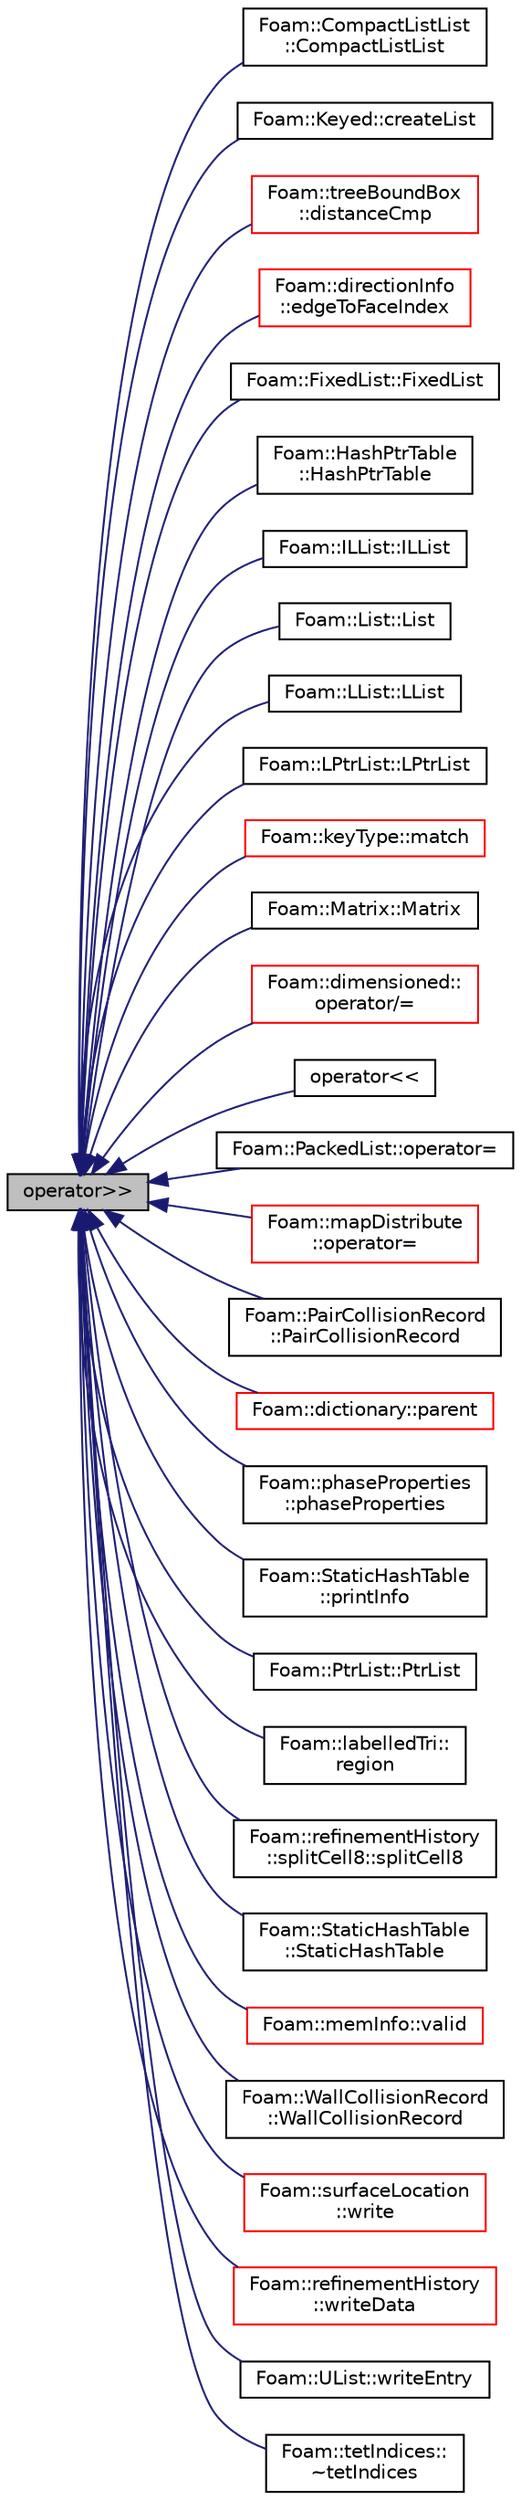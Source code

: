 digraph "operator&gt;&gt;"
{
  bgcolor="transparent";
  edge [fontname="Helvetica",fontsize="10",labelfontname="Helvetica",labelfontsize="10"];
  node [fontname="Helvetica",fontsize="10",shape=record];
  rankdir="LR";
  Node1 [label="operator\>\>",height=0.2,width=0.4,color="black", fillcolor="grey75", style="filled", fontcolor="black"];
  Node1 -> Node2 [dir="back",color="midnightblue",fontsize="10",style="solid",fontname="Helvetica"];
  Node2 [label="Foam::CompactListList\l::CompactListList",height=0.2,width=0.4,color="black",URL="$a00324.html#acee09394854c149477b9481b907fd69b",tooltip="Construct from Istream. "];
  Node1 -> Node3 [dir="back",color="midnightblue",fontsize="10",style="solid",fontname="Helvetica"];
  Node3 [label="Foam::Keyed::createList",height=0.2,width=0.4,color="black",URL="$a01252.html#a5c3ed392d7609652ec2b55a2973fba2c",tooltip="Add labels to a list of values. "];
  Node1 -> Node4 [dir="back",color="midnightblue",fontsize="10",style="solid",fontname="Helvetica"];
  Node4 [label="Foam::treeBoundBox\l::distanceCmp",height=0.2,width=0.4,color="red",URL="$a02746.html#aa1d53d0882e85fc6e0c80a386c008d5d",tooltip="Compare distance to point with other bounding box. "];
  Node1 -> Node5 [dir="back",color="midnightblue",fontsize="10",style="solid",fontname="Helvetica"];
  Node5 [label="Foam::directionInfo\l::edgeToFaceIndex",height=0.2,width=0.4,color="red",URL="$a00547.html#a979a0fce341d87c9c179d936a0e85e03",tooltip="Given edge on hex cell find corresponding edge on face. Is either. "];
  Node1 -> Node6 [dir="back",color="midnightblue",fontsize="10",style="solid",fontname="Helvetica"];
  Node6 [label="Foam::FixedList::FixedList",height=0.2,width=0.4,color="black",URL="$a00834.html#a96fc89cc5cd7ef81f0d49bfb25247021",tooltip="Construct from Istream. "];
  Node1 -> Node7 [dir="back",color="midnightblue",fontsize="10",style="solid",fontname="Helvetica"];
  Node7 [label="Foam::HashPtrTable\l::HashPtrTable",height=0.2,width=0.4,color="black",URL="$a00994.html#a0bfa05dd78b6006931a7aceeb4eee62d",tooltip="Construct from dictionary using default dictionary constructor. "];
  Node1 -> Node8 [dir="back",color="midnightblue",fontsize="10",style="solid",fontname="Helvetica"];
  Node8 [label="Foam::ILList::ILList",height=0.2,width=0.4,color="black",URL="$a01050.html#a5202ccfacc7e95b9e8fee81f53b60e7d",tooltip="Construct from Istream. "];
  Node1 -> Node9 [dir="back",color="midnightblue",fontsize="10",style="solid",fontname="Helvetica"];
  Node9 [label="Foam::List::List",height=0.2,width=0.4,color="black",URL="$a01391.html#a14f9ee6bb196d1f585f55ea49dc15a0c",tooltip="Construct from Istream. "];
  Node1 -> Node10 [dir="back",color="midnightblue",fontsize="10",style="solid",fontname="Helvetica"];
  Node10 [label="Foam::LList::LList",height=0.2,width=0.4,color="black",URL="$a01398.html#aa632aa973f33404a158c0481ead8a78b",tooltip="Construct from Istream. "];
  Node1 -> Node11 [dir="back",color="midnightblue",fontsize="10",style="solid",fontname="Helvetica"];
  Node11 [label="Foam::LPtrList::LPtrList",height=0.2,width=0.4,color="black",URL="$a01411.html#a2d06c84e1457493853be32c45d048df7",tooltip="Construct from Istream using default Istream constructor class. "];
  Node1 -> Node12 [dir="back",color="midnightblue",fontsize="10",style="solid",fontname="Helvetica"];
  Node12 [label="Foam::keyType::match",height=0.2,width=0.4,color="red",URL="$a01253.html#a8e8c7d37853e590db3b2349f111bed77",tooltip="Smart match as regular expression or as a string. "];
  Node1 -> Node13 [dir="back",color="midnightblue",fontsize="10",style="solid",fontname="Helvetica"];
  Node13 [label="Foam::Matrix::Matrix",height=0.2,width=0.4,color="black",URL="$a01469.html#aa92976d4353b6683c4f4b1b50a536502",tooltip="Construct from Istream. "];
  Node1 -> Node14 [dir="back",color="midnightblue",fontsize="10",style="solid",fontname="Helvetica"];
  Node14 [label="Foam::dimensioned::\loperator/=",height=0.2,width=0.4,color="red",URL="$a00538.html#a974af988e2b06b3a8f644ba16dadbe4f"];
  Node1 -> Node15 [dir="back",color="midnightblue",fontsize="10",style="solid",fontname="Helvetica"];
  Node15 [label="operator\<\<",height=0.2,width=0.4,color="black",URL="$a10974.html#aaf0a67570a3699fb5d9371029e3f5e8d"];
  Node1 -> Node16 [dir="back",color="midnightblue",fontsize="10",style="solid",fontname="Helvetica"];
  Node16 [label="Foam::PackedList::operator=",height=0.2,width=0.4,color="black",URL="$a01795.html#a97a17e3893eece614413a34a7cb5ee12",tooltip="Assignment operator. "];
  Node1 -> Node17 [dir="back",color="midnightblue",fontsize="10",style="solid",fontname="Helvetica"];
  Node17 [label="Foam::mapDistribute\l::operator=",height=0.2,width=0.4,color="red",URL="$a01432.html#a00b2693ada327b8fd8180b55482d8472"];
  Node1 -> Node18 [dir="back",color="midnightblue",fontsize="10",style="solid",fontname="Helvetica"];
  Node18 [label="Foam::PairCollisionRecord\l::PairCollisionRecord",height=0.2,width=0.4,color="black",URL="$a01800.html#ac128b0c7366baead4a0d0460807e1f78",tooltip="Construct from Istream. "];
  Node1 -> Node19 [dir="back",color="midnightblue",fontsize="10",style="solid",fontname="Helvetica"];
  Node19 [label="Foam::dictionary::parent",height=0.2,width=0.4,color="red",URL="$a00530.html#ae6b88b98ddfc41d9336fd0b81f428d68",tooltip="Return the parent dictionary. "];
  Node1 -> Node20 [dir="back",color="midnightblue",fontsize="10",style="solid",fontname="Helvetica"];
  Node20 [label="Foam::phaseProperties\l::phaseProperties",height=0.2,width=0.4,color="black",URL="$a01883.html#a3b5b875ef8e2fad3fc424b37904a1446",tooltip="Construct from Istream. "];
  Node1 -> Node21 [dir="back",color="midnightblue",fontsize="10",style="solid",fontname="Helvetica"];
  Node21 [label="Foam::StaticHashTable\l::printInfo",height=0.2,width=0.4,color="black",URL="$a02513.html#aa83f51c128dc4622568ef2cf81ded527",tooltip="Print information. "];
  Node1 -> Node22 [dir="back",color="midnightblue",fontsize="10",style="solid",fontname="Helvetica"];
  Node22 [label="Foam::PtrList::PtrList",height=0.2,width=0.4,color="black",URL="$a02072.html#a89f98454bf6129a9b2e315c92894e4c1",tooltip="Construct from Istream using default Istream constructor class. "];
  Node1 -> Node23 [dir="back",color="midnightblue",fontsize="10",style="solid",fontname="Helvetica"];
  Node23 [label="Foam::labelledTri::\lregion",height=0.2,width=0.4,color="black",URL="$a01275.html#a49ce9318e127df7349f136001fbf4ff1",tooltip="Return region label. "];
  Node1 -> Node24 [dir="back",color="midnightblue",fontsize="10",style="solid",fontname="Helvetica"];
  Node24 [label="Foam::refinementHistory\l::splitCell8::splitCell8",height=0.2,width=0.4,color="black",URL="$a02480.html#a54ea2dfa7d8d9f4fb3e5f7b68cc5884d",tooltip="Construct as deep copy. "];
  Node1 -> Node25 [dir="back",color="midnightblue",fontsize="10",style="solid",fontname="Helvetica"];
  Node25 [label="Foam::StaticHashTable\l::StaticHashTable",height=0.2,width=0.4,color="black",URL="$a02513.html#a0d82e6e5c1d11404bcb74512b3cea5fe",tooltip="Construct from Istream. "];
  Node1 -> Node26 [dir="back",color="midnightblue",fontsize="10",style="solid",fontname="Helvetica"];
  Node26 [label="Foam::memInfo::valid",height=0.2,width=0.4,color="red",URL="$a01491.html#a8d985300b138b6c5556ab17ed4df3b38",tooltip="True if the memory information appears valid. "];
  Node1 -> Node27 [dir="back",color="midnightblue",fontsize="10",style="solid",fontname="Helvetica"];
  Node27 [label="Foam::WallCollisionRecord\l::WallCollisionRecord",height=0.2,width=0.4,color="black",URL="$a02928.html#a92cce6f4263fa65fd3d8dcefc930f61a",tooltip="Construct from Istream. "];
  Node1 -> Node28 [dir="back",color="midnightblue",fontsize="10",style="solid",fontname="Helvetica"];
  Node28 [label="Foam::surfaceLocation\l::write",height=0.2,width=0.4,color="red",URL="$a02560.html#ac46794559b7ceed2ee99203d84784f86",tooltip="Write info to os. "];
  Node1 -> Node29 [dir="back",color="midnightblue",fontsize="10",style="solid",fontname="Helvetica"];
  Node29 [label="Foam::refinementHistory\l::writeData",height=0.2,width=0.4,color="red",URL="$a02160.html#a2a3ea7b116b283507dc19bc8f4719c3d",tooltip="WriteData function required for regIOobject write operation. "];
  Node1 -> Node30 [dir="back",color="midnightblue",fontsize="10",style="solid",fontname="Helvetica"];
  Node30 [label="Foam::UList::writeEntry",height=0.2,width=0.4,color="black",URL="$a02831.html#a7bd1878bce81bf4174dea56840d4a007",tooltip="Write the UList as a dictionary entry with keyword. "];
  Node1 -> Node31 [dir="back",color="midnightblue",fontsize="10",style="solid",fontname="Helvetica"];
  Node31 [label="Foam::tetIndices::\l~tetIndices",height=0.2,width=0.4,color="black",URL="$a02646.html#a52b1a39b24c081f0ef6f3fb7039fe5f5",tooltip="Destructor. "];
}
